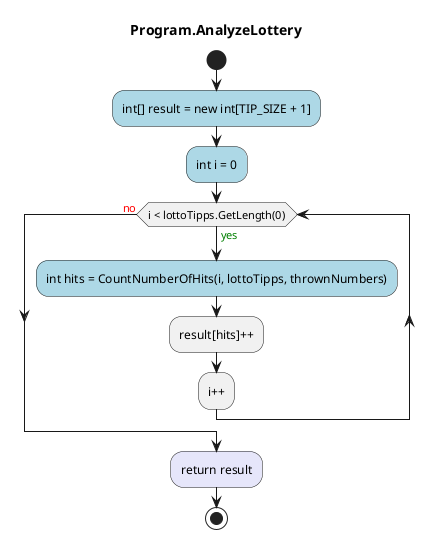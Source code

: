 @startuml Program.AnalyzeLottery
title Program.AnalyzeLottery
start
#LightBlue:int[] result = new int[TIP_SIZE + 1];
#LightBlue:int i = 0;
while (i < lottoTipps.GetLength(0)) is (<color:green>yes)
    #LightBlue:int hits = CountNumberOfHits(i, lottoTipps, thrownNumbers);
    :result[hits]++;
:i++;
endwhile (<color:red>no)
#Lavender:return result;
stop
@enduml
